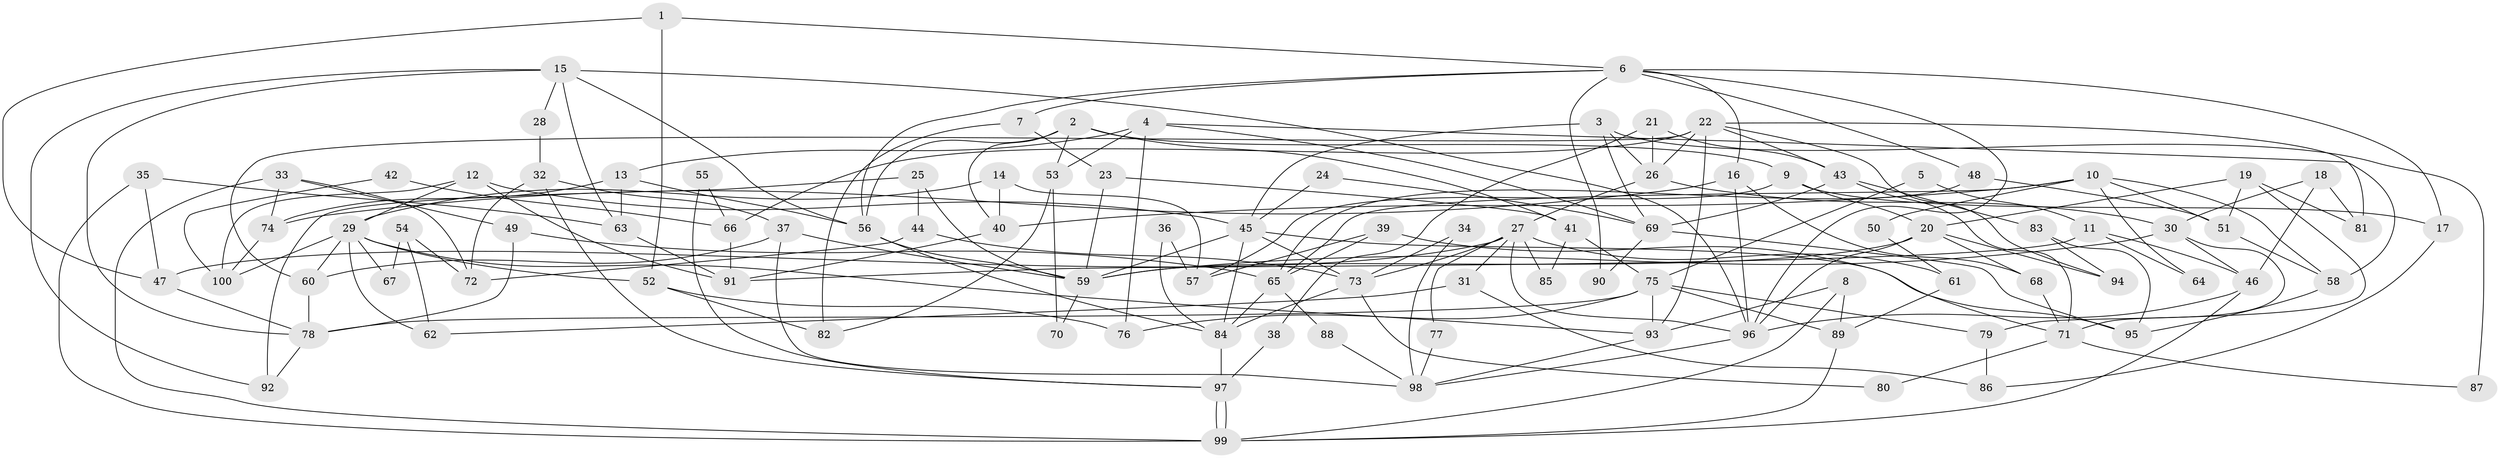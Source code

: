 // Generated by graph-tools (version 1.1) at 2025/11/02/21/25 10:11:14]
// undirected, 100 vertices, 200 edges
graph export_dot {
graph [start="1"]
  node [color=gray90,style=filled];
  1;
  2;
  3;
  4;
  5;
  6;
  7;
  8;
  9;
  10;
  11;
  12;
  13;
  14;
  15;
  16;
  17;
  18;
  19;
  20;
  21;
  22;
  23;
  24;
  25;
  26;
  27;
  28;
  29;
  30;
  31;
  32;
  33;
  34;
  35;
  36;
  37;
  38;
  39;
  40;
  41;
  42;
  43;
  44;
  45;
  46;
  47;
  48;
  49;
  50;
  51;
  52;
  53;
  54;
  55;
  56;
  57;
  58;
  59;
  60;
  61;
  62;
  63;
  64;
  65;
  66;
  67;
  68;
  69;
  70;
  71;
  72;
  73;
  74;
  75;
  76;
  77;
  78;
  79;
  80;
  81;
  82;
  83;
  84;
  85;
  86;
  87;
  88;
  89;
  90;
  91;
  92;
  93;
  94;
  95;
  96;
  97;
  98;
  99;
  100;
  1 -- 47;
  1 -- 6;
  1 -- 52;
  2 -- 40;
  2 -- 56;
  2 -- 9;
  2 -- 41;
  2 -- 53;
  3 -- 45;
  3 -- 26;
  3 -- 69;
  3 -- 87;
  4 -- 76;
  4 -- 69;
  4 -- 13;
  4 -- 53;
  4 -- 58;
  5 -- 75;
  5 -- 11;
  6 -- 16;
  6 -- 48;
  6 -- 7;
  6 -- 17;
  6 -- 56;
  6 -- 90;
  6 -- 96;
  7 -- 82;
  7 -- 23;
  8 -- 99;
  8 -- 93;
  8 -- 89;
  9 -- 20;
  9 -- 17;
  9 -- 57;
  10 -- 65;
  10 -- 58;
  10 -- 40;
  10 -- 50;
  10 -- 51;
  10 -- 64;
  11 -- 91;
  11 -- 46;
  11 -- 64;
  12 -- 45;
  12 -- 29;
  12 -- 91;
  12 -- 100;
  13 -- 63;
  13 -- 56;
  13 -- 74;
  14 -- 29;
  14 -- 57;
  14 -- 40;
  15 -- 78;
  15 -- 56;
  15 -- 28;
  15 -- 63;
  15 -- 92;
  15 -- 96;
  16 -- 96;
  16 -- 74;
  16 -- 68;
  17 -- 86;
  18 -- 30;
  18 -- 46;
  18 -- 81;
  19 -- 51;
  19 -- 20;
  19 -- 79;
  19 -- 81;
  20 -- 96;
  20 -- 59;
  20 -- 68;
  20 -- 94;
  21 -- 43;
  21 -- 26;
  21 -- 38;
  22 -- 93;
  22 -- 81;
  22 -- 26;
  22 -- 43;
  22 -- 60;
  22 -- 66;
  22 -- 94;
  23 -- 59;
  23 -- 41;
  24 -- 45;
  24 -- 69;
  25 -- 44;
  25 -- 59;
  25 -- 92;
  26 -- 30;
  26 -- 27;
  27 -- 96;
  27 -- 31;
  27 -- 47;
  27 -- 61;
  27 -- 73;
  27 -- 77;
  27 -- 85;
  28 -- 32;
  29 -- 93;
  29 -- 60;
  29 -- 52;
  29 -- 62;
  29 -- 67;
  29 -- 100;
  30 -- 71;
  30 -- 46;
  30 -- 59;
  31 -- 86;
  31 -- 62;
  32 -- 97;
  32 -- 37;
  32 -- 72;
  33 -- 99;
  33 -- 74;
  33 -- 49;
  33 -- 72;
  34 -- 73;
  34 -- 98;
  35 -- 99;
  35 -- 63;
  35 -- 47;
  36 -- 57;
  36 -- 84;
  37 -- 60;
  37 -- 59;
  37 -- 98;
  38 -- 97;
  39 -- 71;
  39 -- 65;
  39 -- 57;
  40 -- 91;
  41 -- 75;
  41 -- 85;
  42 -- 66;
  42 -- 100;
  43 -- 83;
  43 -- 69;
  43 -- 71;
  44 -- 72;
  44 -- 73;
  45 -- 59;
  45 -- 84;
  45 -- 73;
  45 -- 95;
  46 -- 99;
  46 -- 96;
  47 -- 78;
  48 -- 65;
  48 -- 51;
  49 -- 78;
  49 -- 65;
  50 -- 61;
  51 -- 58;
  52 -- 76;
  52 -- 82;
  53 -- 70;
  53 -- 82;
  54 -- 62;
  54 -- 72;
  54 -- 67;
  55 -- 66;
  55 -- 97;
  56 -- 59;
  56 -- 84;
  58 -- 95;
  59 -- 70;
  60 -- 78;
  61 -- 89;
  63 -- 91;
  65 -- 84;
  65 -- 88;
  66 -- 91;
  68 -- 71;
  69 -- 90;
  69 -- 95;
  71 -- 80;
  71 -- 87;
  73 -- 80;
  73 -- 84;
  74 -- 100;
  75 -- 78;
  75 -- 76;
  75 -- 79;
  75 -- 89;
  75 -- 93;
  77 -- 98;
  78 -- 92;
  79 -- 86;
  83 -- 95;
  83 -- 94;
  84 -- 97;
  88 -- 98;
  89 -- 99;
  93 -- 98;
  96 -- 98;
  97 -- 99;
  97 -- 99;
}

